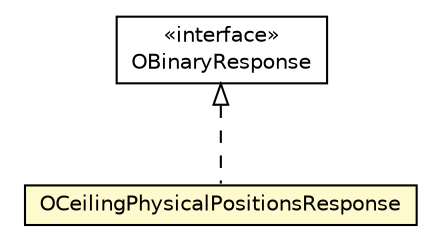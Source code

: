 #!/usr/local/bin/dot
#
# Class diagram 
# Generated by UMLGraph version R5_6-24-gf6e263 (http://www.umlgraph.org/)
#

digraph G {
	edge [fontname="Helvetica",fontsize=10,labelfontname="Helvetica",labelfontsize=10];
	node [fontname="Helvetica",fontsize=10,shape=plaintext];
	nodesep=0.25;
	ranksep=0.5;
	// com.orientechnologies.orient.client.remote.OBinaryResponse
	c1644468 [label=<<table title="com.orientechnologies.orient.client.remote.OBinaryResponse" border="0" cellborder="1" cellspacing="0" cellpadding="2" port="p" href="../OBinaryResponse.html">
		<tr><td><table border="0" cellspacing="0" cellpadding="1">
<tr><td align="center" balign="center"> &#171;interface&#187; </td></tr>
<tr><td align="center" balign="center"> OBinaryResponse </td></tr>
		</table></td></tr>
		</table>>, URL="../OBinaryResponse.html", fontname="Helvetica", fontcolor="black", fontsize=10.0];
	// com.orientechnologies.orient.client.remote.message.OCeilingPhysicalPositionsResponse
	c1644551 [label=<<table title="com.orientechnologies.orient.client.remote.message.OCeilingPhysicalPositionsResponse" border="0" cellborder="1" cellspacing="0" cellpadding="2" port="p" bgcolor="lemonChiffon" href="./OCeilingPhysicalPositionsResponse.html">
		<tr><td><table border="0" cellspacing="0" cellpadding="1">
<tr><td align="center" balign="center"> OCeilingPhysicalPositionsResponse </td></tr>
		</table></td></tr>
		</table>>, URL="./OCeilingPhysicalPositionsResponse.html", fontname="Helvetica", fontcolor="black", fontsize=10.0];
	//com.orientechnologies.orient.client.remote.message.OCeilingPhysicalPositionsResponse implements com.orientechnologies.orient.client.remote.OBinaryResponse
	c1644468:p -> c1644551:p [dir=back,arrowtail=empty,style=dashed];
}

